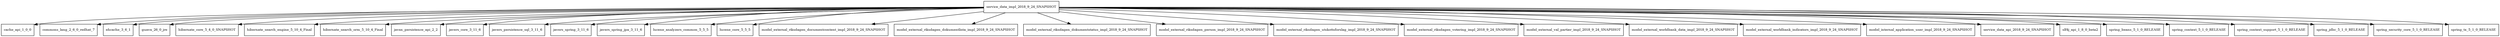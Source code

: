 digraph service_data_impl_2018_9_24_SNAPSHOT_dependencies {
  node [shape = box, fontsize=10.0];
  service_data_impl_2018_9_24_SNAPSHOT -> cache_api_1_0_0;
  service_data_impl_2018_9_24_SNAPSHOT -> commons_lang_2_6_0_redhat_7;
  service_data_impl_2018_9_24_SNAPSHOT -> ehcache_3_6_1;
  service_data_impl_2018_9_24_SNAPSHOT -> guava_26_0_jre;
  service_data_impl_2018_9_24_SNAPSHOT -> hibernate_core_5_4_0_SNAPSHOT;
  service_data_impl_2018_9_24_SNAPSHOT -> hibernate_search_engine_5_10_4_Final;
  service_data_impl_2018_9_24_SNAPSHOT -> hibernate_search_orm_5_10_4_Final;
  service_data_impl_2018_9_24_SNAPSHOT -> javax_persistence_api_2_2;
  service_data_impl_2018_9_24_SNAPSHOT -> javers_core_3_11_6;
  service_data_impl_2018_9_24_SNAPSHOT -> javers_persistence_sql_3_11_6;
  service_data_impl_2018_9_24_SNAPSHOT -> javers_spring_3_11_6;
  service_data_impl_2018_9_24_SNAPSHOT -> javers_spring_jpa_3_11_6;
  service_data_impl_2018_9_24_SNAPSHOT -> lucene_analyzers_common_5_5_5;
  service_data_impl_2018_9_24_SNAPSHOT -> lucene_core_5_5_5;
  service_data_impl_2018_9_24_SNAPSHOT -> model_external_riksdagen_documentcontent_impl_2018_9_24_SNAPSHOT;
  service_data_impl_2018_9_24_SNAPSHOT -> model_external_riksdagen_dokumentlista_impl_2018_9_24_SNAPSHOT;
  service_data_impl_2018_9_24_SNAPSHOT -> model_external_riksdagen_dokumentstatus_impl_2018_9_24_SNAPSHOT;
  service_data_impl_2018_9_24_SNAPSHOT -> model_external_riksdagen_person_impl_2018_9_24_SNAPSHOT;
  service_data_impl_2018_9_24_SNAPSHOT -> model_external_riksdagen_utskottsforslag_impl_2018_9_24_SNAPSHOT;
  service_data_impl_2018_9_24_SNAPSHOT -> model_external_riksdagen_votering_impl_2018_9_24_SNAPSHOT;
  service_data_impl_2018_9_24_SNAPSHOT -> model_external_val_partier_impl_2018_9_24_SNAPSHOT;
  service_data_impl_2018_9_24_SNAPSHOT -> model_external_worldbank_data_impl_2018_9_24_SNAPSHOT;
  service_data_impl_2018_9_24_SNAPSHOT -> model_external_worldbank_indicators_impl_2018_9_24_SNAPSHOT;
  service_data_impl_2018_9_24_SNAPSHOT -> model_internal_application_user_impl_2018_9_24_SNAPSHOT;
  service_data_impl_2018_9_24_SNAPSHOT -> service_data_api_2018_9_24_SNAPSHOT;
  service_data_impl_2018_9_24_SNAPSHOT -> slf4j_api_1_8_0_beta2;
  service_data_impl_2018_9_24_SNAPSHOT -> spring_beans_5_1_0_RELEASE;
  service_data_impl_2018_9_24_SNAPSHOT -> spring_context_5_1_0_RELEASE;
  service_data_impl_2018_9_24_SNAPSHOT -> spring_context_support_5_1_0_RELEASE;
  service_data_impl_2018_9_24_SNAPSHOT -> spring_jdbc_5_1_0_RELEASE;
  service_data_impl_2018_9_24_SNAPSHOT -> spring_security_core_5_1_0_RELEASE;
  service_data_impl_2018_9_24_SNAPSHOT -> spring_tx_5_1_0_RELEASE;
}
